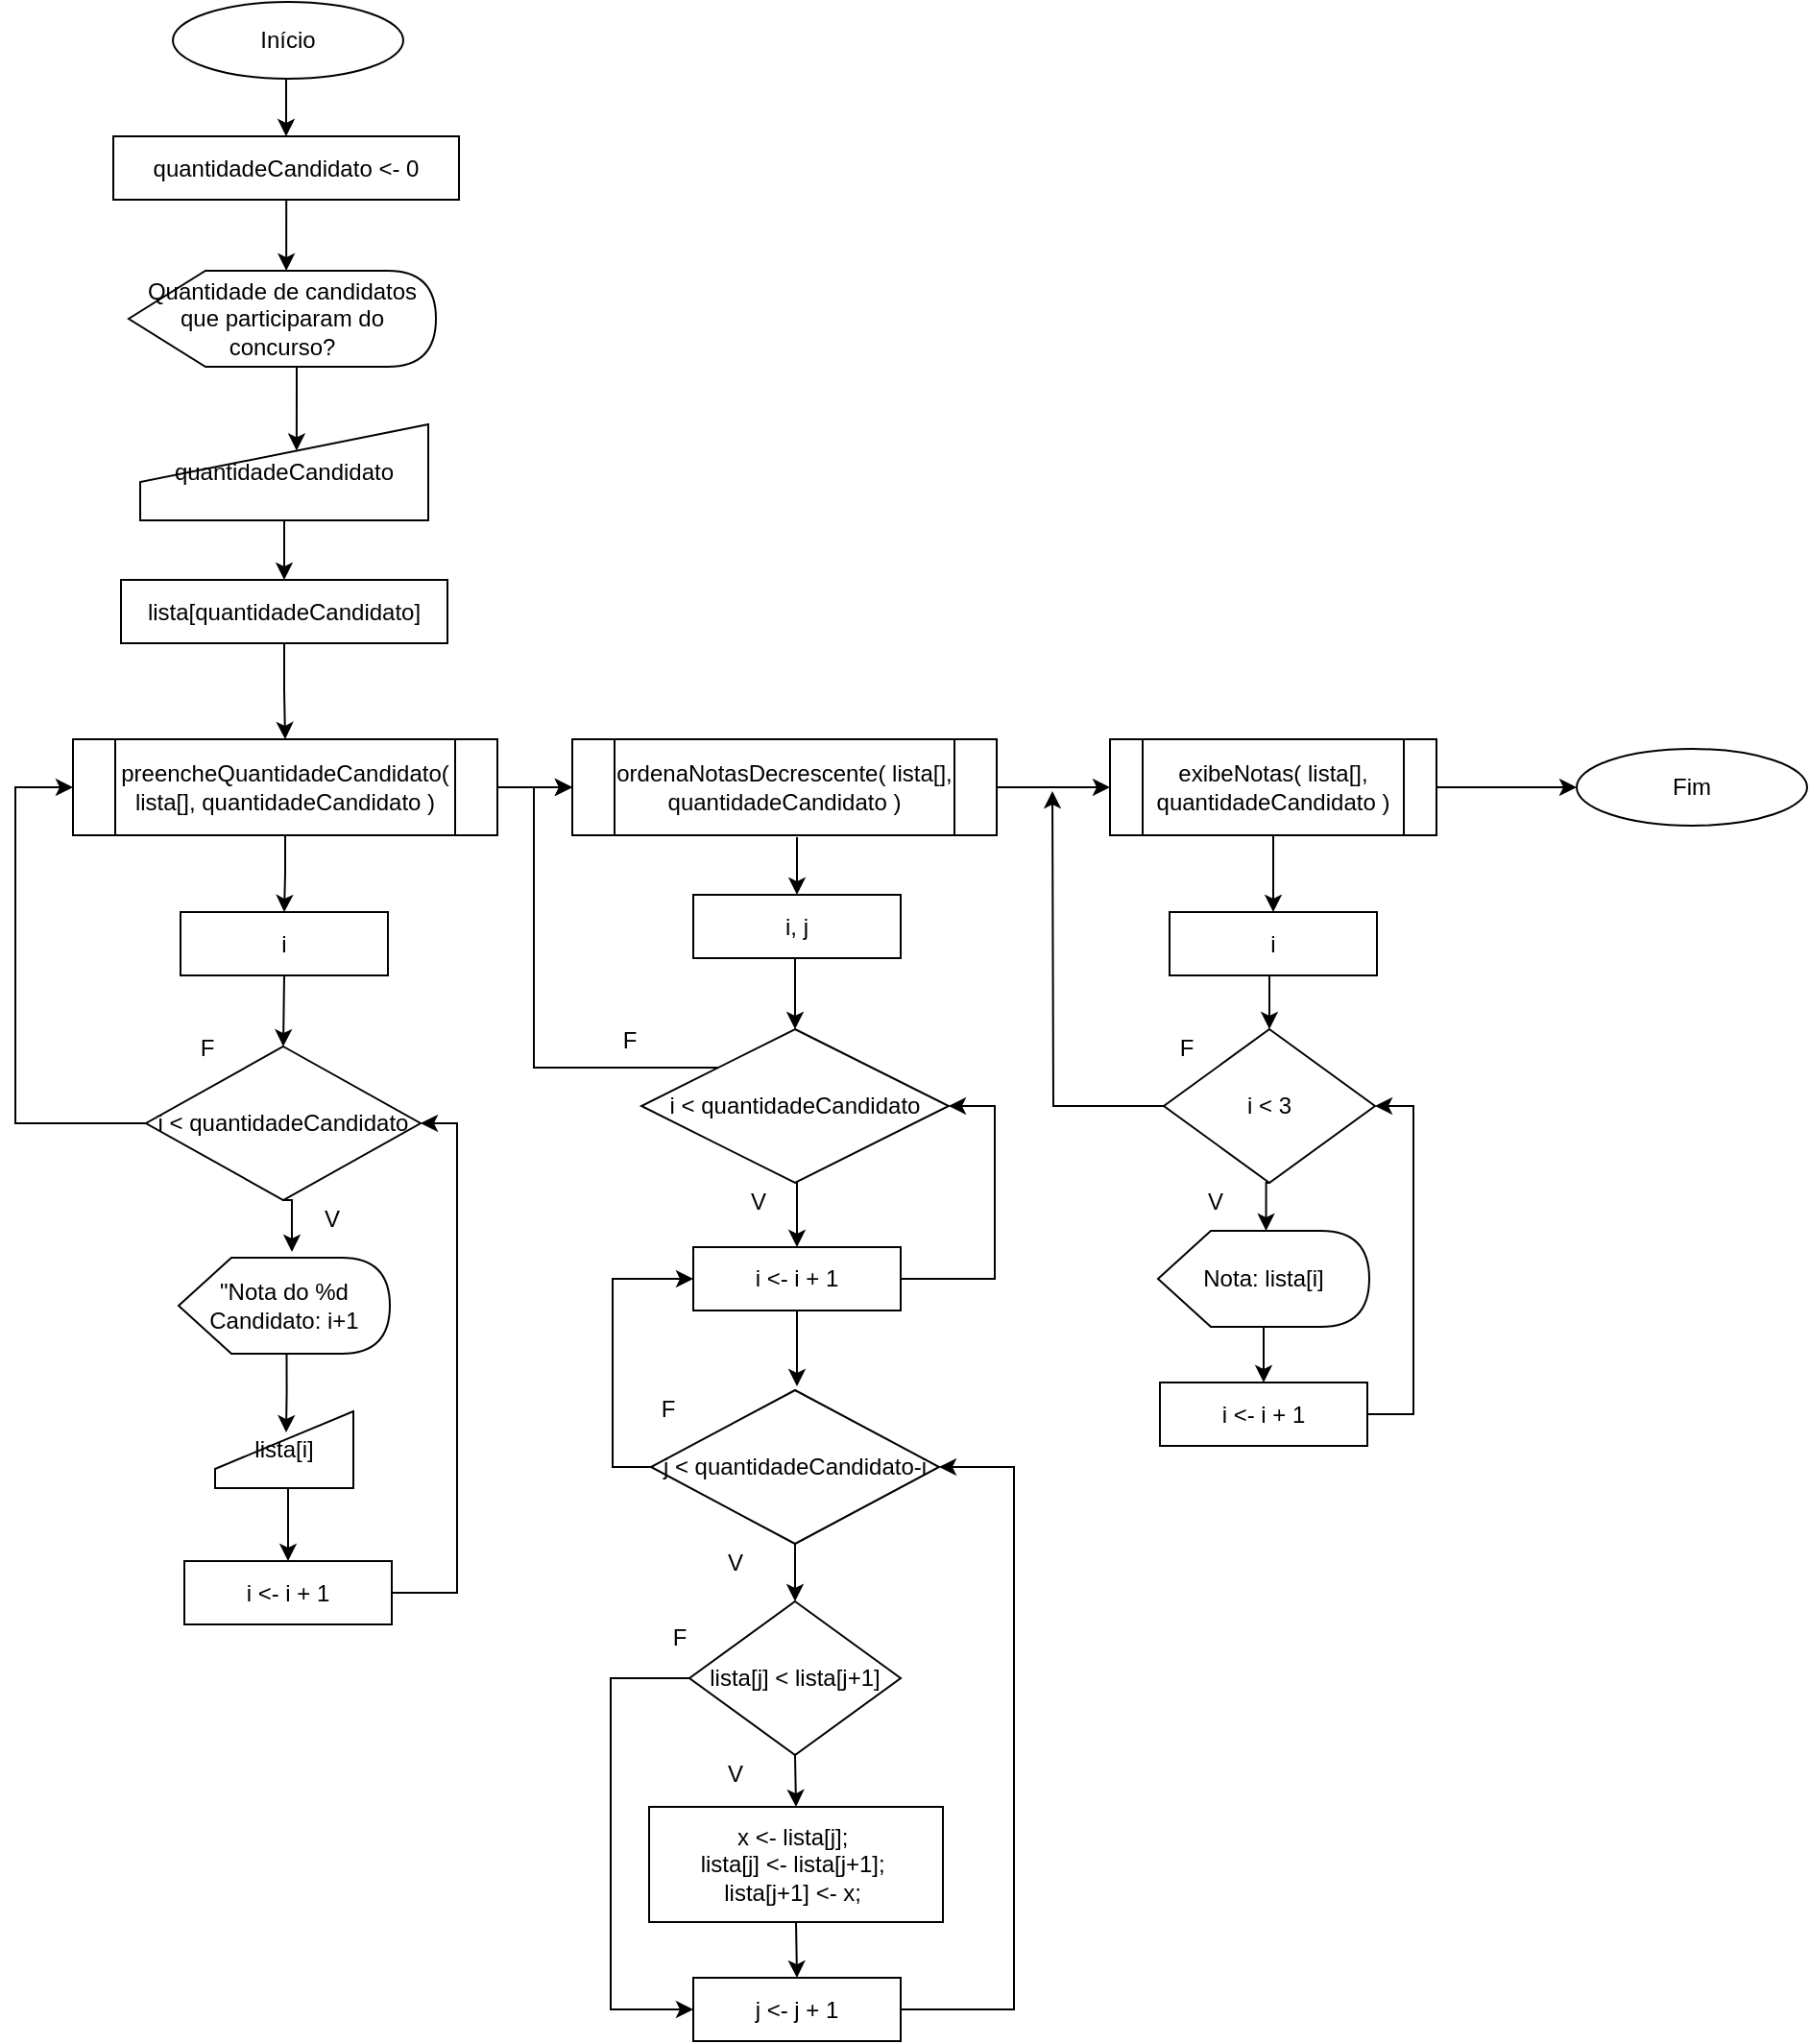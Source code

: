 <mxfile version="21.8.0" type="device">
  <diagram id="eR1Zb5RVLTV1uuEW3yPG" name="Page-1">
    <mxGraphModel dx="880" dy="3997" grid="1" gridSize="10" guides="1" tooltips="1" connect="1" arrows="1" fold="1" page="1" pageScale="1" pageWidth="827" pageHeight="1169" math="0" shadow="0">
      <root>
        <mxCell id="0" />
        <mxCell id="1" parent="0" />
        <mxCell id="NN8kFv3UxyB4Z3Qv7Q7P-32" style="edgeStyle=orthogonalEdgeStyle;rounded=0;orthogonalLoop=1;jettySize=auto;html=1;exitX=1;exitY=0.5;exitDx=0;exitDy=0;entryX=0.5;entryY=0;entryDx=0;entryDy=0;" parent="1" edge="1">
          <mxGeometry relative="1" as="geometry">
            <mxPoint x="560" y="400" as="sourcePoint" />
          </mxGeometry>
        </mxCell>
        <mxCell id="NN8kFv3UxyB4Z3Qv7Q7P-39" style="edgeStyle=orthogonalEdgeStyle;rounded=0;orthogonalLoop=1;jettySize=auto;html=1;exitX=0;exitY=0.5;exitDx=0;exitDy=0;entryX=0;entryY=0;entryDx=40;entryDy=0;entryPerimeter=0;" parent="1" edge="1">
          <mxGeometry relative="1" as="geometry">
            <mxPoint x="480" y="400" as="sourcePoint" />
          </mxGeometry>
        </mxCell>
        <mxCell id="NN8kFv3UxyB4Z3Qv7Q7P-33" style="edgeStyle=orthogonalEdgeStyle;rounded=0;orthogonalLoop=1;jettySize=auto;html=1;exitX=1;exitY=0.5;exitDx=0;exitDy=0;" parent="1" edge="1">
          <mxGeometry relative="1" as="geometry">
            <mxPoint x="640" y="480" as="sourcePoint" />
          </mxGeometry>
        </mxCell>
        <mxCell id="NN8kFv3UxyB4Z3Qv7Q7P-38" style="edgeStyle=orthogonalEdgeStyle;rounded=0;orthogonalLoop=1;jettySize=auto;html=1;exitX=0;exitY=0.5;exitDx=0;exitDy=0;entryX=0;entryY=0;entryDx=40;entryDy=0;entryPerimeter=0;" parent="1" edge="1">
          <mxGeometry relative="1" as="geometry">
            <mxPoint x="560" y="480" as="sourcePoint" />
          </mxGeometry>
        </mxCell>
        <mxCell id="NN8kFv3UxyB4Z3Qv7Q7P-37" style="edgeStyle=orthogonalEdgeStyle;rounded=0;orthogonalLoop=1;jettySize=auto;html=1;exitX=0;exitY=0.5;exitDx=0;exitDy=0;entryX=0;entryY=0;entryDx=40;entryDy=0;entryPerimeter=0;" parent="1" edge="1">
          <mxGeometry relative="1" as="geometry">
            <mxPoint x="640" y="560" as="sourcePoint" />
          </mxGeometry>
        </mxCell>
        <mxCell id="NN8kFv3UxyB4Z3Qv7Q7P-41" style="edgeStyle=orthogonalEdgeStyle;rounded=0;orthogonalLoop=1;jettySize=auto;html=1;exitX=1;exitY=0.5;exitDx=0;exitDy=0;entryX=0;entryY=0;entryDx=40;entryDy=0;entryPerimeter=0;" parent="1" edge="1">
          <mxGeometry relative="1" as="geometry">
            <mxPoint x="720" y="560" as="sourcePoint" />
          </mxGeometry>
        </mxCell>
        <mxCell id="sSCpmMaVxi6PYTEObbiI-27" style="edgeStyle=orthogonalEdgeStyle;rounded=0;orthogonalLoop=1;jettySize=auto;html=1;exitX=1;exitY=0.5;exitDx=0;exitDy=0;entryX=0;entryY=0.5;entryDx=0;entryDy=0;" parent="1" edge="1">
          <mxGeometry relative="1" as="geometry">
            <Array as="points">
              <mxPoint x="220" y="600" />
              <mxPoint x="220" y="750" />
              <mxPoint x="40" y="750" />
              <mxPoint x="40" y="320" />
            </Array>
            <mxPoint x="100" y="320" as="targetPoint" />
          </mxGeometry>
        </mxCell>
        <mxCell id="lwcZz6v842X9FkbV30nD-5" style="edgeStyle=orthogonalEdgeStyle;rounded=0;orthogonalLoop=1;jettySize=auto;html=1;exitX=0.5;exitY=1;exitDx=0;exitDy=0;entryX=0.5;entryY=0;entryDx=0;entryDy=0;" parent="1" source="lwcZz6v842X9FkbV30nD-1" target="lwcZz6v842X9FkbV30nD-3" edge="1">
          <mxGeometry relative="1" as="geometry" />
        </mxCell>
        <mxCell id="lwcZz6v842X9FkbV30nD-1" value="Início" style="ellipse;whiteSpace=wrap;html=1;" parent="1" vertex="1">
          <mxGeometry x="192" y="-2351" width="120" height="40" as="geometry" />
        </mxCell>
        <mxCell id="8lL1hgmRi1uR1mn44wtz-3" style="edgeStyle=orthogonalEdgeStyle;rounded=0;orthogonalLoop=1;jettySize=auto;html=1;exitX=0.5;exitY=1;exitDx=0;exitDy=0;entryX=0.513;entryY=0;entryDx=0;entryDy=0;entryPerimeter=0;" parent="1" edge="1">
          <mxGeometry relative="1" as="geometry">
            <mxPoint x="255" y="-2248" as="sourcePoint" />
            <mxPoint x="251.08" y="-2211" as="targetPoint" />
          </mxGeometry>
        </mxCell>
        <mxCell id="lwcZz6v842X9FkbV30nD-3" value="quantidadeCandidato &amp;lt;- 0" style="rounded=0;whiteSpace=wrap;html=1;" parent="1" vertex="1">
          <mxGeometry x="161" y="-2281" width="180" height="33" as="geometry" />
        </mxCell>
        <mxCell id="NFvZZmDYg6qZ6bP0rbpK-44" style="edgeStyle=orthogonalEdgeStyle;rounded=0;orthogonalLoop=1;jettySize=auto;html=1;exitX=0.5;exitY=1;exitDx=0;exitDy=0;entryX=0.5;entryY=0;entryDx=0;entryDy=0;" parent="1" source="Av98COTsaaubC5mDqvNm-4" target="NFvZZmDYg6qZ6bP0rbpK-43" edge="1">
          <mxGeometry relative="1" as="geometry" />
        </mxCell>
        <mxCell id="NFvZZmDYg6qZ6bP0rbpK-88" style="edgeStyle=orthogonalEdgeStyle;rounded=0;orthogonalLoop=1;jettySize=auto;html=1;exitX=1;exitY=0.5;exitDx=0;exitDy=0;entryX=0;entryY=0.5;entryDx=0;entryDy=0;" parent="1" source="Av98COTsaaubC5mDqvNm-4" target="NFvZZmDYg6qZ6bP0rbpK-83" edge="1">
          <mxGeometry relative="1" as="geometry" />
        </mxCell>
        <mxCell id="Av98COTsaaubC5mDqvNm-4" value="preencheQuantidadeCandidato( lista[], quantidadeCandidato )" style="shape=process;whiteSpace=wrap;html=1;backgroundOutline=1;" parent="1" vertex="1">
          <mxGeometry x="140" y="-1967" width="221" height="50" as="geometry" />
        </mxCell>
        <mxCell id="NFvZZmDYg6qZ6bP0rbpK-46" style="edgeStyle=orthogonalEdgeStyle;rounded=0;orthogonalLoop=1;jettySize=auto;html=1;exitX=0.5;exitY=1;exitDx=0;exitDy=0;entryX=0.5;entryY=0;entryDx=0;entryDy=0;" parent="1" source="NFvZZmDYg6qZ6bP0rbpK-43" target="NFvZZmDYg6qZ6bP0rbpK-45" edge="1">
          <mxGeometry relative="1" as="geometry" />
        </mxCell>
        <mxCell id="NFvZZmDYg6qZ6bP0rbpK-43" value="i" style="rounded=0;whiteSpace=wrap;html=1;" parent="1" vertex="1">
          <mxGeometry x="196" y="-1877" width="108" height="33" as="geometry" />
        </mxCell>
        <mxCell id="NFvZZmDYg6qZ6bP0rbpK-94" style="edgeStyle=orthogonalEdgeStyle;rounded=0;orthogonalLoop=1;jettySize=auto;html=1;exitX=0;exitY=0.5;exitDx=0;exitDy=0;entryX=0;entryY=0.5;entryDx=0;entryDy=0;" parent="1" source="NFvZZmDYg6qZ6bP0rbpK-45" target="Av98COTsaaubC5mDqvNm-4" edge="1">
          <mxGeometry relative="1" as="geometry">
            <Array as="points">
              <mxPoint x="110" y="-1767" />
              <mxPoint x="110" y="-1942" />
            </Array>
          </mxGeometry>
        </mxCell>
        <mxCell id="8lL1hgmRi1uR1mn44wtz-11" style="edgeStyle=orthogonalEdgeStyle;rounded=0;orthogonalLoop=1;jettySize=auto;html=1;exitX=0.5;exitY=1;exitDx=0;exitDy=0;" parent="1" source="NFvZZmDYg6qZ6bP0rbpK-45" edge="1">
          <mxGeometry relative="1" as="geometry">
            <mxPoint x="254" y="-1700" as="targetPoint" />
          </mxGeometry>
        </mxCell>
        <mxCell id="NFvZZmDYg6qZ6bP0rbpK-45" value="i &amp;lt; quantidadeCandidato" style="rhombus;whiteSpace=wrap;html=1;" parent="1" vertex="1">
          <mxGeometry x="178" y="-1807" width="143" height="80" as="geometry" />
        </mxCell>
        <mxCell id="NFvZZmDYg6qZ6bP0rbpK-87" style="edgeStyle=orthogonalEdgeStyle;rounded=0;orthogonalLoop=1;jettySize=auto;html=1;exitX=0;exitY=0;exitDx=56.25;exitDy=50;exitPerimeter=0;entryX=0.514;entryY=0.275;entryDx=0;entryDy=0;entryPerimeter=0;" parent="1" source="NFvZZmDYg6qZ6bP0rbpK-47" target="NFvZZmDYg6qZ6bP0rbpK-49" edge="1">
          <mxGeometry relative="1" as="geometry" />
        </mxCell>
        <mxCell id="NFvZZmDYg6qZ6bP0rbpK-47" value="&quot;Nota do %d Candidato: i+1" style="shape=display;whiteSpace=wrap;html=1;" parent="1" vertex="1">
          <mxGeometry x="195" y="-1697" width="110" height="50" as="geometry" />
        </mxCell>
        <mxCell id="I0gNmCp4EnM44htRep4t-3" style="edgeStyle=orthogonalEdgeStyle;rounded=0;orthogonalLoop=1;jettySize=auto;html=1;exitX=0.5;exitY=1;exitDx=0;exitDy=0;entryX=0.5;entryY=0;entryDx=0;entryDy=0;" parent="1" source="NFvZZmDYg6qZ6bP0rbpK-49" target="I0gNmCp4EnM44htRep4t-1" edge="1">
          <mxGeometry relative="1" as="geometry" />
        </mxCell>
        <mxCell id="NFvZZmDYg6qZ6bP0rbpK-49" value="lista[i]" style="shape=manualInput;whiteSpace=wrap;html=1;" parent="1" vertex="1">
          <mxGeometry x="214" y="-1617" width="72" height="40" as="geometry" />
        </mxCell>
        <mxCell id="NFvZZmDYg6qZ6bP0rbpK-93" style="edgeStyle=orthogonalEdgeStyle;rounded=0;orthogonalLoop=1;jettySize=auto;html=1;exitX=0;exitY=0;exitDx=0;exitDy=0;entryX=0;entryY=0.5;entryDx=0;entryDy=0;" parent="1" source="NFvZZmDYg6qZ6bP0rbpK-50" target="NFvZZmDYg6qZ6bP0rbpK-83" edge="1">
          <mxGeometry relative="1" as="geometry">
            <Array as="points">
              <mxPoint x="380" y="-1796" />
              <mxPoint x="380" y="-1942" />
            </Array>
          </mxGeometry>
        </mxCell>
        <mxCell id="I0gNmCp4EnM44htRep4t-10" style="edgeStyle=orthogonalEdgeStyle;rounded=0;orthogonalLoop=1;jettySize=auto;html=1;exitX=0.5;exitY=1;exitDx=0;exitDy=0;entryX=0.5;entryY=0;entryDx=0;entryDy=0;" parent="1" source="NFvZZmDYg6qZ6bP0rbpK-50" target="I0gNmCp4EnM44htRep4t-8" edge="1">
          <mxGeometry relative="1" as="geometry" />
        </mxCell>
        <mxCell id="NFvZZmDYg6qZ6bP0rbpK-50" value="i &amp;lt; quantidadeCandidato" style="rhombus;whiteSpace=wrap;html=1;" parent="1" vertex="1">
          <mxGeometry x="436" y="-1816" width="160" height="80" as="geometry" />
        </mxCell>
        <mxCell id="NFvZZmDYg6qZ6bP0rbpK-51" value="F" style="text;html=1;strokeColor=none;fillColor=none;align=center;verticalAlign=middle;whiteSpace=wrap;rounded=0;" parent="1" vertex="1">
          <mxGeometry x="430" y="-1628" width="40" height="20" as="geometry" />
        </mxCell>
        <mxCell id="NFvZZmDYg6qZ6bP0rbpK-52" value="V" style="text;html=1;strokeColor=none;fillColor=none;align=center;verticalAlign=middle;whiteSpace=wrap;rounded=0;" parent="1" vertex="1">
          <mxGeometry x="260" y="-1727" width="30" height="20" as="geometry" />
        </mxCell>
        <mxCell id="NFvZZmDYg6qZ6bP0rbpK-53" value="Fim" style="ellipse;whiteSpace=wrap;html=1;" parent="1" vertex="1">
          <mxGeometry x="923" y="-1962" width="120" height="40" as="geometry" />
        </mxCell>
        <mxCell id="NFvZZmDYg6qZ6bP0rbpK-57" style="edgeStyle=orthogonalEdgeStyle;rounded=0;orthogonalLoop=1;jettySize=auto;html=1;exitX=0.5;exitY=1;exitDx=0;exitDy=0;entryX=0.5;entryY=0;entryDx=0;entryDy=0;" parent="1" source="NFvZZmDYg6qZ6bP0rbpK-55" target="NFvZZmDYg6qZ6bP0rbpK-50" edge="1">
          <mxGeometry relative="1" as="geometry" />
        </mxCell>
        <mxCell id="NFvZZmDYg6qZ6bP0rbpK-55" value="i, j" style="rounded=0;whiteSpace=wrap;html=1;" parent="1" vertex="1">
          <mxGeometry x="463" y="-1886" width="108" height="33" as="geometry" />
        </mxCell>
        <mxCell id="NFvZZmDYg6qZ6bP0rbpK-61" style="edgeStyle=orthogonalEdgeStyle;rounded=0;orthogonalLoop=1;jettySize=auto;html=1;exitX=0.5;exitY=1;exitDx=0;exitDy=0;entryX=0.5;entryY=0;entryDx=0;entryDy=0;" parent="1" source="NFvZZmDYg6qZ6bP0rbpK-58" target="NFvZZmDYg6qZ6bP0rbpK-60" edge="1">
          <mxGeometry relative="1" as="geometry" />
        </mxCell>
        <mxCell id="I0gNmCp4EnM44htRep4t-11" style="edgeStyle=orthogonalEdgeStyle;rounded=0;orthogonalLoop=1;jettySize=auto;html=1;exitX=0;exitY=0.5;exitDx=0;exitDy=0;entryX=0;entryY=0.5;entryDx=0;entryDy=0;" parent="1" source="NFvZZmDYg6qZ6bP0rbpK-58" target="I0gNmCp4EnM44htRep4t-8" edge="1">
          <mxGeometry relative="1" as="geometry" />
        </mxCell>
        <mxCell id="NFvZZmDYg6qZ6bP0rbpK-58" value="j &amp;lt; quantidadeCandidato-i" style="rhombus;whiteSpace=wrap;html=1;" parent="1" vertex="1">
          <mxGeometry x="441" y="-1628" width="150" height="80" as="geometry" />
        </mxCell>
        <mxCell id="NFvZZmDYg6qZ6bP0rbpK-71" style="edgeStyle=orthogonalEdgeStyle;rounded=0;orthogonalLoop=1;jettySize=auto;html=1;exitX=0.5;exitY=1;exitDx=0;exitDy=0;entryX=0.5;entryY=0;entryDx=0;entryDy=0;" parent="1" source="NFvZZmDYg6qZ6bP0rbpK-60" target="NFvZZmDYg6qZ6bP0rbpK-62" edge="1">
          <mxGeometry relative="1" as="geometry" />
        </mxCell>
        <mxCell id="I0gNmCp4EnM44htRep4t-6" style="edgeStyle=orthogonalEdgeStyle;rounded=0;orthogonalLoop=1;jettySize=auto;html=1;exitX=0;exitY=0.5;exitDx=0;exitDy=0;entryX=0;entryY=0.5;entryDx=0;entryDy=0;" parent="1" source="NFvZZmDYg6qZ6bP0rbpK-60" target="I0gNmCp4EnM44htRep4t-4" edge="1">
          <mxGeometry relative="1" as="geometry">
            <Array as="points">
              <mxPoint x="420" y="-1478" />
              <mxPoint x="420" y="-1305" />
            </Array>
          </mxGeometry>
        </mxCell>
        <mxCell id="NFvZZmDYg6qZ6bP0rbpK-60" value="lista[j] &amp;lt; lista[j+1]" style="rhombus;whiteSpace=wrap;html=1;" parent="1" vertex="1">
          <mxGeometry x="461" y="-1518" width="110" height="80" as="geometry" />
        </mxCell>
        <mxCell id="I0gNmCp4EnM44htRep4t-5" style="edgeStyle=orthogonalEdgeStyle;rounded=0;orthogonalLoop=1;jettySize=auto;html=1;exitX=0.5;exitY=1;exitDx=0;exitDy=0;entryX=0.5;entryY=0;entryDx=0;entryDy=0;" parent="1" source="NFvZZmDYg6qZ6bP0rbpK-62" target="I0gNmCp4EnM44htRep4t-4" edge="1">
          <mxGeometry relative="1" as="geometry" />
        </mxCell>
        <mxCell id="NFvZZmDYg6qZ6bP0rbpK-62" value="&lt;div&gt;x &amp;lt;- lista[j];&lt;span style=&quot;background-color: initial;&quot;&gt;&amp;nbsp;&lt;/span&gt;&lt;/div&gt;lista&lt;span style=&quot;background-color: initial;&quot;&gt;[j] &amp;lt;- lista[j+1];&amp;nbsp;&lt;/span&gt;&lt;br&gt;&lt;div&gt;&lt;span style=&quot;&quot;&gt;&lt;/span&gt;&lt;/div&gt;lista&lt;span style=&quot;background-color: initial;&quot;&gt;[j+1] &amp;lt;- x;&amp;nbsp;&lt;/span&gt;" style="rounded=0;whiteSpace=wrap;html=1;" parent="1" vertex="1">
          <mxGeometry x="440" y="-1411" width="153" height="60" as="geometry" />
        </mxCell>
        <mxCell id="NFvZZmDYg6qZ6bP0rbpK-65" value="V" style="text;html=1;strokeColor=none;fillColor=none;align=center;verticalAlign=middle;whiteSpace=wrap;rounded=0;" parent="1" vertex="1">
          <mxGeometry x="470" y="-1548" width="30" height="20" as="geometry" />
        </mxCell>
        <mxCell id="NFvZZmDYg6qZ6bP0rbpK-67" value="V" style="text;html=1;strokeColor=none;fillColor=none;align=center;verticalAlign=middle;whiteSpace=wrap;rounded=0;" parent="1" vertex="1">
          <mxGeometry x="482" y="-1736" width="30" height="20" as="geometry" />
        </mxCell>
        <mxCell id="NFvZZmDYg6qZ6bP0rbpK-68" value="F" style="text;html=1;strokeColor=none;fillColor=none;align=center;verticalAlign=middle;whiteSpace=wrap;rounded=0;" parent="1" vertex="1">
          <mxGeometry x="410" y="-1820" width="40" height="20" as="geometry" />
        </mxCell>
        <mxCell id="NFvZZmDYg6qZ6bP0rbpK-69" value="V" style="text;html=1;strokeColor=none;fillColor=none;align=center;verticalAlign=middle;whiteSpace=wrap;rounded=0;" parent="1" vertex="1">
          <mxGeometry x="470" y="-1438" width="30" height="20" as="geometry" />
        </mxCell>
        <mxCell id="NFvZZmDYg6qZ6bP0rbpK-73" value="F" style="text;html=1;strokeColor=none;fillColor=none;align=center;verticalAlign=middle;whiteSpace=wrap;rounded=0;" parent="1" vertex="1">
          <mxGeometry x="436" y="-1509" width="40" height="20" as="geometry" />
        </mxCell>
        <mxCell id="NFvZZmDYg6qZ6bP0rbpK-80" style="edgeStyle=orthogonalEdgeStyle;rounded=0;orthogonalLoop=1;jettySize=auto;html=1;exitX=0.5;exitY=1;exitDx=0;exitDy=0;entryX=0.5;entryY=0;entryDx=0;entryDy=0;" parent="1" target="NFvZZmDYg6qZ6bP0rbpK-55" edge="1">
          <mxGeometry relative="1" as="geometry">
            <mxPoint x="517" y="-1916" as="sourcePoint" />
          </mxGeometry>
        </mxCell>
        <mxCell id="NFvZZmDYg6qZ6bP0rbpK-91" style="edgeStyle=orthogonalEdgeStyle;rounded=0;orthogonalLoop=1;jettySize=auto;html=1;exitX=1;exitY=0.5;exitDx=0;exitDy=0;entryX=0;entryY=0.5;entryDx=0;entryDy=0;" parent="1" source="NFvZZmDYg6qZ6bP0rbpK-83" target="NFvZZmDYg6qZ6bP0rbpK-89" edge="1">
          <mxGeometry relative="1" as="geometry" />
        </mxCell>
        <mxCell id="NFvZZmDYg6qZ6bP0rbpK-83" value="ordenaNotasDecrescente( lista[], quantidadeCandidato )" style="shape=process;whiteSpace=wrap;html=1;backgroundOutline=1;" parent="1" vertex="1">
          <mxGeometry x="400" y="-1967" width="221" height="50" as="geometry" />
        </mxCell>
        <mxCell id="NFvZZmDYg6qZ6bP0rbpK-103" style="edgeStyle=orthogonalEdgeStyle;rounded=0;orthogonalLoop=1;jettySize=auto;html=1;exitX=1;exitY=0.5;exitDx=0;exitDy=0;entryX=0;entryY=0.5;entryDx=0;entryDy=0;" parent="1" source="NFvZZmDYg6qZ6bP0rbpK-89" target="NFvZZmDYg6qZ6bP0rbpK-53" edge="1">
          <mxGeometry relative="1" as="geometry" />
        </mxCell>
        <mxCell id="8lL1hgmRi1uR1mn44wtz-20" style="edgeStyle=orthogonalEdgeStyle;rounded=0;orthogonalLoop=1;jettySize=auto;html=1;exitX=0.5;exitY=1;exitDx=0;exitDy=0;entryX=0.5;entryY=0;entryDx=0;entryDy=0;" parent="1" source="NFvZZmDYg6qZ6bP0rbpK-89" target="NFvZZmDYg6qZ6bP0rbpK-92" edge="1">
          <mxGeometry relative="1" as="geometry" />
        </mxCell>
        <mxCell id="NFvZZmDYg6qZ6bP0rbpK-89" value="exibeNotas( lista[], quantidadeCandidato )" style="shape=process;whiteSpace=wrap;html=1;backgroundOutline=1;" parent="1" vertex="1">
          <mxGeometry x="680" y="-1967" width="170" height="50" as="geometry" />
        </mxCell>
        <mxCell id="NFvZZmDYg6qZ6bP0rbpK-98" style="edgeStyle=orthogonalEdgeStyle;rounded=0;orthogonalLoop=1;jettySize=auto;html=1;exitX=0.5;exitY=1;exitDx=0;exitDy=0;entryX=0.5;entryY=0;entryDx=0;entryDy=0;" parent="1" source="NFvZZmDYg6qZ6bP0rbpK-92" target="NFvZZmDYg6qZ6bP0rbpK-96" edge="1">
          <mxGeometry relative="1" as="geometry" />
        </mxCell>
        <mxCell id="NFvZZmDYg6qZ6bP0rbpK-92" value="i" style="rounded=0;whiteSpace=wrap;html=1;" parent="1" vertex="1">
          <mxGeometry x="711" y="-1877" width="108" height="33" as="geometry" />
        </mxCell>
        <mxCell id="NFvZZmDYg6qZ6bP0rbpK-95" value="F" style="text;html=1;strokeColor=none;fillColor=none;align=center;verticalAlign=middle;whiteSpace=wrap;rounded=0;" parent="1" vertex="1">
          <mxGeometry x="190" y="-1816" width="40" height="20" as="geometry" />
        </mxCell>
        <mxCell id="NFvZZmDYg6qZ6bP0rbpK-100" style="edgeStyle=orthogonalEdgeStyle;rounded=0;orthogonalLoop=1;jettySize=auto;html=1;exitX=0.5;exitY=1;exitDx=0;exitDy=0;entryX=0;entryY=0;entryDx=56.25;entryDy=0;entryPerimeter=0;" parent="1" source="NFvZZmDYg6qZ6bP0rbpK-96" target="NFvZZmDYg6qZ6bP0rbpK-99" edge="1">
          <mxGeometry relative="1" as="geometry" />
        </mxCell>
        <mxCell id="8lL1hgmRi1uR1mn44wtz-21" style="edgeStyle=orthogonalEdgeStyle;rounded=0;orthogonalLoop=1;jettySize=auto;html=1;exitX=0;exitY=0.5;exitDx=0;exitDy=0;" parent="1" source="NFvZZmDYg6qZ6bP0rbpK-96" edge="1">
          <mxGeometry relative="1" as="geometry">
            <mxPoint x="650" y="-1940" as="targetPoint" />
          </mxGeometry>
        </mxCell>
        <mxCell id="NFvZZmDYg6qZ6bP0rbpK-96" value="i &amp;lt; 3" style="rhombus;whiteSpace=wrap;html=1;" parent="1" vertex="1">
          <mxGeometry x="708" y="-1816" width="110" height="80" as="geometry" />
        </mxCell>
        <mxCell id="I0gNmCp4EnM44htRep4t-16" style="edgeStyle=orthogonalEdgeStyle;rounded=0;orthogonalLoop=1;jettySize=auto;html=1;exitX=0;exitY=0;exitDx=56.25;exitDy=50;exitPerimeter=0;entryX=0.5;entryY=0;entryDx=0;entryDy=0;" parent="1" source="NFvZZmDYg6qZ6bP0rbpK-99" target="I0gNmCp4EnM44htRep4t-15" edge="1">
          <mxGeometry relative="1" as="geometry" />
        </mxCell>
        <mxCell id="NFvZZmDYg6qZ6bP0rbpK-99" value="Nota: lista[i]" style="shape=display;whiteSpace=wrap;html=1;" parent="1" vertex="1">
          <mxGeometry x="705" y="-1711" width="110" height="50" as="geometry" />
        </mxCell>
        <mxCell id="NFvZZmDYg6qZ6bP0rbpK-104" value="F" style="text;html=1;strokeColor=none;fillColor=none;align=center;verticalAlign=middle;whiteSpace=wrap;rounded=0;" parent="1" vertex="1">
          <mxGeometry x="700" y="-1816" width="40" height="20" as="geometry" />
        </mxCell>
        <mxCell id="NFvZZmDYg6qZ6bP0rbpK-105" value="V" style="text;html=1;strokeColor=none;fillColor=none;align=center;verticalAlign=middle;whiteSpace=wrap;rounded=0;" parent="1" vertex="1">
          <mxGeometry x="720" y="-1736" width="30" height="20" as="geometry" />
        </mxCell>
        <mxCell id="8lL1hgmRi1uR1mn44wtz-5" style="edgeStyle=orthogonalEdgeStyle;rounded=0;orthogonalLoop=1;jettySize=auto;html=1;exitX=0;exitY=0;exitDx=87.5;exitDy=50;exitPerimeter=0;entryX=0.543;entryY=0.275;entryDx=0;entryDy=0;entryPerimeter=0;" parent="1" source="8lL1hgmRi1uR1mn44wtz-1" target="8lL1hgmRi1uR1mn44wtz-4" edge="1">
          <mxGeometry relative="1" as="geometry" />
        </mxCell>
        <mxCell id="8lL1hgmRi1uR1mn44wtz-1" value="Quantidade de candidatos que participaram do concurso?" style="shape=display;whiteSpace=wrap;html=1;" parent="1" vertex="1">
          <mxGeometry x="169" y="-2211" width="160" height="50" as="geometry" />
        </mxCell>
        <mxCell id="8lL1hgmRi1uR1mn44wtz-8" style="edgeStyle=orthogonalEdgeStyle;rounded=0;orthogonalLoop=1;jettySize=auto;html=1;exitX=0.5;exitY=1;exitDx=0;exitDy=0;entryX=0.5;entryY=0;entryDx=0;entryDy=0;" parent="1" source="8lL1hgmRi1uR1mn44wtz-4" target="8lL1hgmRi1uR1mn44wtz-7" edge="1">
          <mxGeometry relative="1" as="geometry" />
        </mxCell>
        <mxCell id="8lL1hgmRi1uR1mn44wtz-4" value="quantidadeCandidato" style="shape=manualInput;whiteSpace=wrap;html=1;" parent="1" vertex="1">
          <mxGeometry x="175" y="-2131" width="150" height="50" as="geometry" />
        </mxCell>
        <mxCell id="8lL1hgmRi1uR1mn44wtz-10" style="edgeStyle=orthogonalEdgeStyle;rounded=0;orthogonalLoop=1;jettySize=auto;html=1;exitX=0.5;exitY=1;exitDx=0;exitDy=0;entryX=0.5;entryY=0;entryDx=0;entryDy=0;" parent="1" source="8lL1hgmRi1uR1mn44wtz-7" target="Av98COTsaaubC5mDqvNm-4" edge="1">
          <mxGeometry relative="1" as="geometry" />
        </mxCell>
        <mxCell id="8lL1hgmRi1uR1mn44wtz-7" value="lista[quantidadeCandidato]" style="rounded=0;whiteSpace=wrap;html=1;" parent="1" vertex="1">
          <mxGeometry x="165" y="-2050" width="170" height="33" as="geometry" />
        </mxCell>
        <mxCell id="I0gNmCp4EnM44htRep4t-2" style="edgeStyle=orthogonalEdgeStyle;rounded=0;orthogonalLoop=1;jettySize=auto;html=1;exitX=1;exitY=0.5;exitDx=0;exitDy=0;entryX=1;entryY=0.5;entryDx=0;entryDy=0;" parent="1" source="I0gNmCp4EnM44htRep4t-1" target="NFvZZmDYg6qZ6bP0rbpK-45" edge="1">
          <mxGeometry relative="1" as="geometry">
            <Array as="points">
              <mxPoint x="340" y="-1522" />
              <mxPoint x="340" y="-1767" />
            </Array>
          </mxGeometry>
        </mxCell>
        <mxCell id="I0gNmCp4EnM44htRep4t-1" value="i &amp;lt;- i + 1" style="rounded=0;whiteSpace=wrap;html=1;" parent="1" vertex="1">
          <mxGeometry x="198" y="-1539" width="108" height="33" as="geometry" />
        </mxCell>
        <mxCell id="I0gNmCp4EnM44htRep4t-7" style="edgeStyle=orthogonalEdgeStyle;rounded=0;orthogonalLoop=1;jettySize=auto;html=1;exitX=1;exitY=0.5;exitDx=0;exitDy=0;entryX=1;entryY=0.5;entryDx=0;entryDy=0;" parent="1" source="I0gNmCp4EnM44htRep4t-4" target="NFvZZmDYg6qZ6bP0rbpK-58" edge="1">
          <mxGeometry relative="1" as="geometry">
            <Array as="points">
              <mxPoint x="630" y="-1305" />
              <mxPoint x="630" y="-1588" />
            </Array>
          </mxGeometry>
        </mxCell>
        <mxCell id="I0gNmCp4EnM44htRep4t-4" value="j &amp;lt;- j + 1" style="rounded=0;whiteSpace=wrap;html=1;" parent="1" vertex="1">
          <mxGeometry x="463" y="-1322" width="108" height="33" as="geometry" />
        </mxCell>
        <mxCell id="I0gNmCp4EnM44htRep4t-12" style="edgeStyle=orthogonalEdgeStyle;rounded=0;orthogonalLoop=1;jettySize=auto;html=1;exitX=0.5;exitY=1;exitDx=0;exitDy=0;" parent="1" source="I0gNmCp4EnM44htRep4t-8" edge="1">
          <mxGeometry relative="1" as="geometry">
            <mxPoint x="517" y="-1630" as="targetPoint" />
          </mxGeometry>
        </mxCell>
        <mxCell id="I0gNmCp4EnM44htRep4t-14" style="edgeStyle=orthogonalEdgeStyle;rounded=0;orthogonalLoop=1;jettySize=auto;html=1;exitX=1;exitY=0.5;exitDx=0;exitDy=0;entryX=1;entryY=0.5;entryDx=0;entryDy=0;" parent="1" source="I0gNmCp4EnM44htRep4t-8" target="NFvZZmDYg6qZ6bP0rbpK-50" edge="1">
          <mxGeometry relative="1" as="geometry">
            <Array as="points">
              <mxPoint x="620" y="-1686" />
              <mxPoint x="620" y="-1776" />
            </Array>
          </mxGeometry>
        </mxCell>
        <mxCell id="I0gNmCp4EnM44htRep4t-8" value="i &amp;lt;- i + 1" style="rounded=0;whiteSpace=wrap;html=1;" parent="1" vertex="1">
          <mxGeometry x="463" y="-1702.5" width="108" height="33" as="geometry" />
        </mxCell>
        <mxCell id="I0gNmCp4EnM44htRep4t-17" style="edgeStyle=orthogonalEdgeStyle;rounded=0;orthogonalLoop=1;jettySize=auto;html=1;exitX=1;exitY=0.5;exitDx=0;exitDy=0;entryX=1;entryY=0.5;entryDx=0;entryDy=0;" parent="1" source="I0gNmCp4EnM44htRep4t-15" target="NFvZZmDYg6qZ6bP0rbpK-96" edge="1">
          <mxGeometry relative="1" as="geometry" />
        </mxCell>
        <mxCell id="I0gNmCp4EnM44htRep4t-15" value="i &amp;lt;- i + 1" style="rounded=0;whiteSpace=wrap;html=1;" parent="1" vertex="1">
          <mxGeometry x="706" y="-1632" width="108" height="33" as="geometry" />
        </mxCell>
      </root>
    </mxGraphModel>
  </diagram>
</mxfile>
